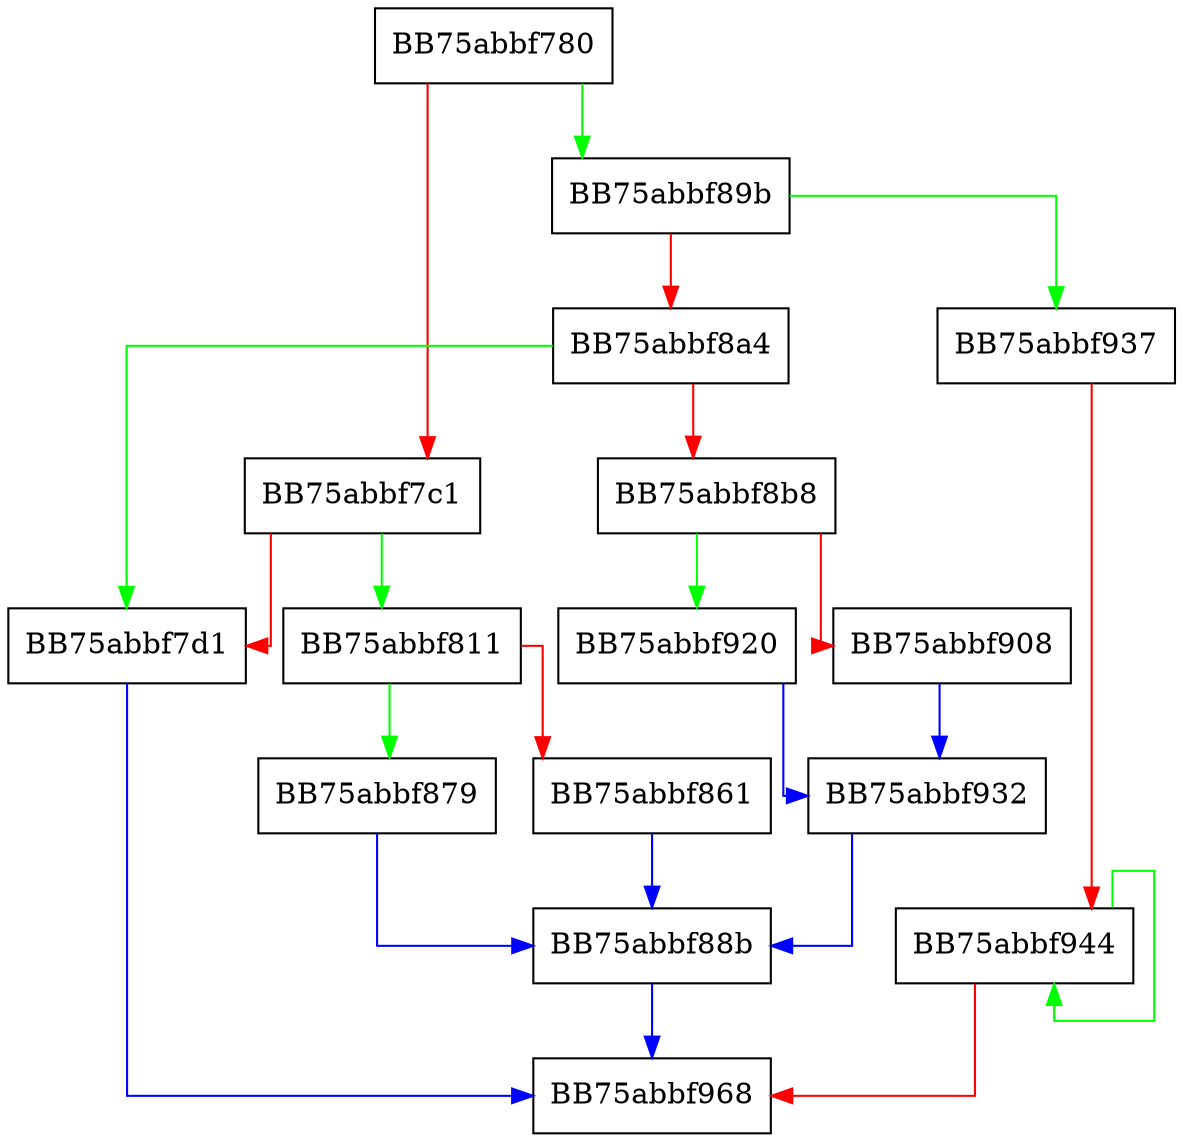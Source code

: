 digraph SSE_rsqrtps {
  node [shape="box"];
  graph [splines=ortho];
  BB75abbf780 -> BB75abbf89b [color="green"];
  BB75abbf780 -> BB75abbf7c1 [color="red"];
  BB75abbf7c1 -> BB75abbf811 [color="green"];
  BB75abbf7c1 -> BB75abbf7d1 [color="red"];
  BB75abbf7d1 -> BB75abbf968 [color="blue"];
  BB75abbf811 -> BB75abbf879 [color="green"];
  BB75abbf811 -> BB75abbf861 [color="red"];
  BB75abbf861 -> BB75abbf88b [color="blue"];
  BB75abbf879 -> BB75abbf88b [color="blue"];
  BB75abbf88b -> BB75abbf968 [color="blue"];
  BB75abbf89b -> BB75abbf937 [color="green"];
  BB75abbf89b -> BB75abbf8a4 [color="red"];
  BB75abbf8a4 -> BB75abbf7d1 [color="green"];
  BB75abbf8a4 -> BB75abbf8b8 [color="red"];
  BB75abbf8b8 -> BB75abbf920 [color="green"];
  BB75abbf8b8 -> BB75abbf908 [color="red"];
  BB75abbf908 -> BB75abbf932 [color="blue"];
  BB75abbf920 -> BB75abbf932 [color="blue"];
  BB75abbf932 -> BB75abbf88b [color="blue"];
  BB75abbf937 -> BB75abbf944 [color="red"];
  BB75abbf944 -> BB75abbf944 [color="green"];
  BB75abbf944 -> BB75abbf968 [color="red"];
}